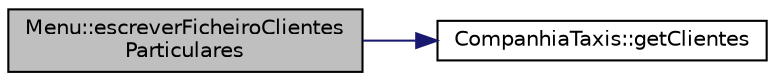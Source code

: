 digraph "Menu::escreverFicheiroClientesParticulares"
{
  edge [fontname="Helvetica",fontsize="10",labelfontname="Helvetica",labelfontsize="10"];
  node [fontname="Helvetica",fontsize="10",shape=record];
  rankdir="LR";
  Node65 [label="Menu::escreverFicheiroClientes\lParticulares",height=0.2,width=0.4,color="black", fillcolor="grey75", style="filled", fontcolor="black"];
  Node65 -> Node66 [color="midnightblue",fontsize="10",style="solid",fontname="Helvetica"];
  Node66 [label="CompanhiaTaxis::getClientes",height=0.2,width=0.4,color="black", fillcolor="white", style="filled",URL="$class_companhia_taxis.html#a361e0a5a5685543138d11f5924a46f91",tooltip="função para obter lista de clientes "];
}

